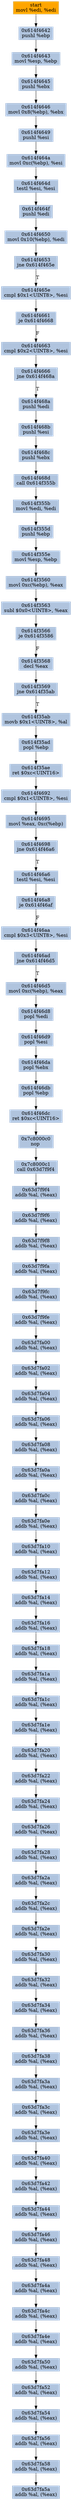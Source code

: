 digraph G {
node[shape=rectangle,style=filled,fillcolor=lightsteelblue,color=lightsteelblue]
bgcolor="transparent"
a0x614f4640movl_edi_edi[label="start\nmovl %edi, %edi",color="lightgrey",fillcolor="orange"];
a0x614f4642pushl_ebp[label="0x614f4642\npushl %ebp"];
a0x614f4643movl_esp_ebp[label="0x614f4643\nmovl %esp, %ebp"];
a0x614f4645pushl_ebx[label="0x614f4645\npushl %ebx"];
a0x614f4646movl_0x8ebp__ebx[label="0x614f4646\nmovl 0x8(%ebp), %ebx"];
a0x614f4649pushl_esi[label="0x614f4649\npushl %esi"];
a0x614f464amovl_0xcebp__esi[label="0x614f464a\nmovl 0xc(%ebp), %esi"];
a0x614f464dtestl_esi_esi[label="0x614f464d\ntestl %esi, %esi"];
a0x614f464fpushl_edi[label="0x614f464f\npushl %edi"];
a0x614f4650movl_0x10ebp__edi[label="0x614f4650\nmovl 0x10(%ebp), %edi"];
a0x614f4653jne_0x614f465e[label="0x614f4653\njne 0x614f465e"];
a0x614f465ecmpl_0x1UINT8_esi[label="0x614f465e\ncmpl $0x1<UINT8>, %esi"];
a0x614f4661je_0x614f4668[label="0x614f4661\nje 0x614f4668"];
a0x614f4663cmpl_0x2UINT8_esi[label="0x614f4663\ncmpl $0x2<UINT8>, %esi"];
a0x614f4666jne_0x614f468a[label="0x614f4666\njne 0x614f468a"];
a0x614f468apushl_edi[label="0x614f468a\npushl %edi"];
a0x614f468bpushl_esi[label="0x614f468b\npushl %esi"];
a0x614f468cpushl_ebx[label="0x614f468c\npushl %ebx"];
a0x614f468dcall_0x614f355b[label="0x614f468d\ncall 0x614f355b"];
a0x614f355bmovl_edi_edi[label="0x614f355b\nmovl %edi, %edi"];
a0x614f355dpushl_ebp[label="0x614f355d\npushl %ebp"];
a0x614f355emovl_esp_ebp[label="0x614f355e\nmovl %esp, %ebp"];
a0x614f3560movl_0xcebp__eax[label="0x614f3560\nmovl 0xc(%ebp), %eax"];
a0x614f3563subl_0x0UINT8_eax[label="0x614f3563\nsubl $0x0<UINT8>, %eax"];
a0x614f3566je_0x614f3586[label="0x614f3566\nje 0x614f3586"];
a0x614f3568decl_eax[label="0x614f3568\ndecl %eax"];
a0x614f3569jne_0x614f35ab[label="0x614f3569\njne 0x614f35ab"];
a0x614f35abmovb_0x1UINT8_al[label="0x614f35ab\nmovb $0x1<UINT8>, %al"];
a0x614f35adpopl_ebp[label="0x614f35ad\npopl %ebp"];
a0x614f35aeret_0xcUINT16[label="0x614f35ae\nret $0xc<UINT16>"];
a0x614f4692cmpl_0x1UINT8_esi[label="0x614f4692\ncmpl $0x1<UINT8>, %esi"];
a0x614f4695movl_eax_0xcebp_[label="0x614f4695\nmovl %eax, 0xc(%ebp)"];
a0x614f4698jne_0x614f46a6[label="0x614f4698\njne 0x614f46a6"];
a0x614f46a6testl_esi_esi[label="0x614f46a6\ntestl %esi, %esi"];
a0x614f46a8je_0x614f46af[label="0x614f46a8\nje 0x614f46af"];
a0x614f46aacmpl_0x3UINT8_esi[label="0x614f46aa\ncmpl $0x3<UINT8>, %esi"];
a0x614f46adjne_0x614f46d5[label="0x614f46ad\njne 0x614f46d5"];
a0x614f46d5movl_0xcebp__eax[label="0x614f46d5\nmovl 0xc(%ebp), %eax"];
a0x614f46d8popl_edi[label="0x614f46d8\npopl %edi"];
a0x614f46d9popl_esi[label="0x614f46d9\npopl %esi"];
a0x614f46dapopl_ebx[label="0x614f46da\npopl %ebx"];
a0x614f46dbpopl_ebp[label="0x614f46db\npopl %ebp"];
a0x614f46dcret_0xcUINT16[label="0x614f46dc\nret $0xc<UINT16>"];
a0x7c8000c0nop_[label="0x7c8000c0\nnop "];
a0x7c8000c1call_0x63d7f9f4[label="0x7c8000c1\ncall 0x63d7f9f4"];
a0x63d7f9f4addb_al_eax_[label="0x63d7f9f4\naddb %al, (%eax)"];
a0x63d7f9f6addb_al_eax_[label="0x63d7f9f6\naddb %al, (%eax)"];
a0x63d7f9f8addb_al_eax_[label="0x63d7f9f8\naddb %al, (%eax)"];
a0x63d7f9faaddb_al_eax_[label="0x63d7f9fa\naddb %al, (%eax)"];
a0x63d7f9fcaddb_al_eax_[label="0x63d7f9fc\naddb %al, (%eax)"];
a0x63d7f9feaddb_al_eax_[label="0x63d7f9fe\naddb %al, (%eax)"];
a0x63d7fa00addb_al_eax_[label="0x63d7fa00\naddb %al, (%eax)"];
a0x63d7fa02addb_al_eax_[label="0x63d7fa02\naddb %al, (%eax)"];
a0x63d7fa04addb_al_eax_[label="0x63d7fa04\naddb %al, (%eax)"];
a0x63d7fa06addb_al_eax_[label="0x63d7fa06\naddb %al, (%eax)"];
a0x63d7fa08addb_al_eax_[label="0x63d7fa08\naddb %al, (%eax)"];
a0x63d7fa0aaddb_al_eax_[label="0x63d7fa0a\naddb %al, (%eax)"];
a0x63d7fa0caddb_al_eax_[label="0x63d7fa0c\naddb %al, (%eax)"];
a0x63d7fa0eaddb_al_eax_[label="0x63d7fa0e\naddb %al, (%eax)"];
a0x63d7fa10addb_al_eax_[label="0x63d7fa10\naddb %al, (%eax)"];
a0x63d7fa12addb_al_eax_[label="0x63d7fa12\naddb %al, (%eax)"];
a0x63d7fa14addb_al_eax_[label="0x63d7fa14\naddb %al, (%eax)"];
a0x63d7fa16addb_al_eax_[label="0x63d7fa16\naddb %al, (%eax)"];
a0x63d7fa18addb_al_eax_[label="0x63d7fa18\naddb %al, (%eax)"];
a0x63d7fa1aaddb_al_eax_[label="0x63d7fa1a\naddb %al, (%eax)"];
a0x63d7fa1caddb_al_eax_[label="0x63d7fa1c\naddb %al, (%eax)"];
a0x63d7fa1eaddb_al_eax_[label="0x63d7fa1e\naddb %al, (%eax)"];
a0x63d7fa20addb_al_eax_[label="0x63d7fa20\naddb %al, (%eax)"];
a0x63d7fa22addb_al_eax_[label="0x63d7fa22\naddb %al, (%eax)"];
a0x63d7fa24addb_al_eax_[label="0x63d7fa24\naddb %al, (%eax)"];
a0x63d7fa26addb_al_eax_[label="0x63d7fa26\naddb %al, (%eax)"];
a0x63d7fa28addb_al_eax_[label="0x63d7fa28\naddb %al, (%eax)"];
a0x63d7fa2aaddb_al_eax_[label="0x63d7fa2a\naddb %al, (%eax)"];
a0x63d7fa2caddb_al_eax_[label="0x63d7fa2c\naddb %al, (%eax)"];
a0x63d7fa2eaddb_al_eax_[label="0x63d7fa2e\naddb %al, (%eax)"];
a0x63d7fa30addb_al_eax_[label="0x63d7fa30\naddb %al, (%eax)"];
a0x63d7fa32addb_al_eax_[label="0x63d7fa32\naddb %al, (%eax)"];
a0x63d7fa34addb_al_eax_[label="0x63d7fa34\naddb %al, (%eax)"];
a0x63d7fa36addb_al_eax_[label="0x63d7fa36\naddb %al, (%eax)"];
a0x63d7fa38addb_al_eax_[label="0x63d7fa38\naddb %al, (%eax)"];
a0x63d7fa3aaddb_al_eax_[label="0x63d7fa3a\naddb %al, (%eax)"];
a0x63d7fa3caddb_al_eax_[label="0x63d7fa3c\naddb %al, (%eax)"];
a0x63d7fa3eaddb_al_eax_[label="0x63d7fa3e\naddb %al, (%eax)"];
a0x63d7fa40addb_al_eax_[label="0x63d7fa40\naddb %al, (%eax)"];
a0x63d7fa42addb_al_eax_[label="0x63d7fa42\naddb %al, (%eax)"];
a0x63d7fa44addb_al_eax_[label="0x63d7fa44\naddb %al, (%eax)"];
a0x63d7fa46addb_al_eax_[label="0x63d7fa46\naddb %al, (%eax)"];
a0x63d7fa48addb_al_eax_[label="0x63d7fa48\naddb %al, (%eax)"];
a0x63d7fa4aaddb_al_eax_[label="0x63d7fa4a\naddb %al, (%eax)"];
a0x63d7fa4caddb_al_eax_[label="0x63d7fa4c\naddb %al, (%eax)"];
a0x63d7fa4eaddb_al_eax_[label="0x63d7fa4e\naddb %al, (%eax)"];
a0x63d7fa50addb_al_eax_[label="0x63d7fa50\naddb %al, (%eax)"];
a0x63d7fa52addb_al_eax_[label="0x63d7fa52\naddb %al, (%eax)"];
a0x63d7fa54addb_al_eax_[label="0x63d7fa54\naddb %al, (%eax)"];
a0x63d7fa56addb_al_eax_[label="0x63d7fa56\naddb %al, (%eax)"];
a0x63d7fa58addb_al_eax_[label="0x63d7fa58\naddb %al, (%eax)"];
a0x63d7fa5aaddb_al_eax_[label="0x63d7fa5a\naddb %al, (%eax)"];
a0x614f4640movl_edi_edi -> a0x614f4642pushl_ebp [color="#000000"];
a0x614f4642pushl_ebp -> a0x614f4643movl_esp_ebp [color="#000000"];
a0x614f4643movl_esp_ebp -> a0x614f4645pushl_ebx [color="#000000"];
a0x614f4645pushl_ebx -> a0x614f4646movl_0x8ebp__ebx [color="#000000"];
a0x614f4646movl_0x8ebp__ebx -> a0x614f4649pushl_esi [color="#000000"];
a0x614f4649pushl_esi -> a0x614f464amovl_0xcebp__esi [color="#000000"];
a0x614f464amovl_0xcebp__esi -> a0x614f464dtestl_esi_esi [color="#000000"];
a0x614f464dtestl_esi_esi -> a0x614f464fpushl_edi [color="#000000"];
a0x614f464fpushl_edi -> a0x614f4650movl_0x10ebp__edi [color="#000000"];
a0x614f4650movl_0x10ebp__edi -> a0x614f4653jne_0x614f465e [color="#000000"];
a0x614f4653jne_0x614f465e -> a0x614f465ecmpl_0x1UINT8_esi [color="#000000",label="T"];
a0x614f465ecmpl_0x1UINT8_esi -> a0x614f4661je_0x614f4668 [color="#000000"];
a0x614f4661je_0x614f4668 -> a0x614f4663cmpl_0x2UINT8_esi [color="#000000",label="F"];
a0x614f4663cmpl_0x2UINT8_esi -> a0x614f4666jne_0x614f468a [color="#000000"];
a0x614f4666jne_0x614f468a -> a0x614f468apushl_edi [color="#000000",label="T"];
a0x614f468apushl_edi -> a0x614f468bpushl_esi [color="#000000"];
a0x614f468bpushl_esi -> a0x614f468cpushl_ebx [color="#000000"];
a0x614f468cpushl_ebx -> a0x614f468dcall_0x614f355b [color="#000000"];
a0x614f468dcall_0x614f355b -> a0x614f355bmovl_edi_edi [color="#000000"];
a0x614f355bmovl_edi_edi -> a0x614f355dpushl_ebp [color="#000000"];
a0x614f355dpushl_ebp -> a0x614f355emovl_esp_ebp [color="#000000"];
a0x614f355emovl_esp_ebp -> a0x614f3560movl_0xcebp__eax [color="#000000"];
a0x614f3560movl_0xcebp__eax -> a0x614f3563subl_0x0UINT8_eax [color="#000000"];
a0x614f3563subl_0x0UINT8_eax -> a0x614f3566je_0x614f3586 [color="#000000"];
a0x614f3566je_0x614f3586 -> a0x614f3568decl_eax [color="#000000",label="F"];
a0x614f3568decl_eax -> a0x614f3569jne_0x614f35ab [color="#000000"];
a0x614f3569jne_0x614f35ab -> a0x614f35abmovb_0x1UINT8_al [color="#000000",label="T"];
a0x614f35abmovb_0x1UINT8_al -> a0x614f35adpopl_ebp [color="#000000"];
a0x614f35adpopl_ebp -> a0x614f35aeret_0xcUINT16 [color="#000000"];
a0x614f35aeret_0xcUINT16 -> a0x614f4692cmpl_0x1UINT8_esi [color="#000000"];
a0x614f4692cmpl_0x1UINT8_esi -> a0x614f4695movl_eax_0xcebp_ [color="#000000"];
a0x614f4695movl_eax_0xcebp_ -> a0x614f4698jne_0x614f46a6 [color="#000000"];
a0x614f4698jne_0x614f46a6 -> a0x614f46a6testl_esi_esi [color="#000000",label="T"];
a0x614f46a6testl_esi_esi -> a0x614f46a8je_0x614f46af [color="#000000"];
a0x614f46a8je_0x614f46af -> a0x614f46aacmpl_0x3UINT8_esi [color="#000000",label="F"];
a0x614f46aacmpl_0x3UINT8_esi -> a0x614f46adjne_0x614f46d5 [color="#000000"];
a0x614f46adjne_0x614f46d5 -> a0x614f46d5movl_0xcebp__eax [color="#000000",label="T"];
a0x614f46d5movl_0xcebp__eax -> a0x614f46d8popl_edi [color="#000000"];
a0x614f46d8popl_edi -> a0x614f46d9popl_esi [color="#000000"];
a0x614f46d9popl_esi -> a0x614f46dapopl_ebx [color="#000000"];
a0x614f46dapopl_ebx -> a0x614f46dbpopl_ebp [color="#000000"];
a0x614f46dbpopl_ebp -> a0x614f46dcret_0xcUINT16 [color="#000000"];
a0x614f46dcret_0xcUINT16 -> a0x7c8000c0nop_ [color="#000000"];
a0x7c8000c0nop_ -> a0x7c8000c1call_0x63d7f9f4 [color="#000000"];
a0x7c8000c1call_0x63d7f9f4 -> a0x63d7f9f4addb_al_eax_ [color="#000000"];
a0x63d7f9f4addb_al_eax_ -> a0x63d7f9f6addb_al_eax_ [color="#000000"];
a0x63d7f9f6addb_al_eax_ -> a0x63d7f9f8addb_al_eax_ [color="#000000"];
a0x63d7f9f8addb_al_eax_ -> a0x63d7f9faaddb_al_eax_ [color="#000000"];
a0x63d7f9faaddb_al_eax_ -> a0x63d7f9fcaddb_al_eax_ [color="#000000"];
a0x63d7f9fcaddb_al_eax_ -> a0x63d7f9feaddb_al_eax_ [color="#000000"];
a0x63d7f9feaddb_al_eax_ -> a0x63d7fa00addb_al_eax_ [color="#000000"];
a0x63d7fa00addb_al_eax_ -> a0x63d7fa02addb_al_eax_ [color="#000000"];
a0x63d7fa02addb_al_eax_ -> a0x63d7fa04addb_al_eax_ [color="#000000"];
a0x63d7fa04addb_al_eax_ -> a0x63d7fa06addb_al_eax_ [color="#000000"];
a0x63d7fa06addb_al_eax_ -> a0x63d7fa08addb_al_eax_ [color="#000000"];
a0x63d7fa08addb_al_eax_ -> a0x63d7fa0aaddb_al_eax_ [color="#000000"];
a0x63d7fa0aaddb_al_eax_ -> a0x63d7fa0caddb_al_eax_ [color="#000000"];
a0x63d7fa0caddb_al_eax_ -> a0x63d7fa0eaddb_al_eax_ [color="#000000"];
a0x63d7fa0eaddb_al_eax_ -> a0x63d7fa10addb_al_eax_ [color="#000000"];
a0x63d7fa10addb_al_eax_ -> a0x63d7fa12addb_al_eax_ [color="#000000"];
a0x63d7fa12addb_al_eax_ -> a0x63d7fa14addb_al_eax_ [color="#000000"];
a0x63d7fa14addb_al_eax_ -> a0x63d7fa16addb_al_eax_ [color="#000000"];
a0x63d7fa16addb_al_eax_ -> a0x63d7fa18addb_al_eax_ [color="#000000"];
a0x63d7fa18addb_al_eax_ -> a0x63d7fa1aaddb_al_eax_ [color="#000000"];
a0x63d7fa1aaddb_al_eax_ -> a0x63d7fa1caddb_al_eax_ [color="#000000"];
a0x63d7fa1caddb_al_eax_ -> a0x63d7fa1eaddb_al_eax_ [color="#000000"];
a0x63d7fa1eaddb_al_eax_ -> a0x63d7fa20addb_al_eax_ [color="#000000"];
a0x63d7fa20addb_al_eax_ -> a0x63d7fa22addb_al_eax_ [color="#000000"];
a0x63d7fa22addb_al_eax_ -> a0x63d7fa24addb_al_eax_ [color="#000000"];
a0x63d7fa24addb_al_eax_ -> a0x63d7fa26addb_al_eax_ [color="#000000"];
a0x63d7fa26addb_al_eax_ -> a0x63d7fa28addb_al_eax_ [color="#000000"];
a0x63d7fa28addb_al_eax_ -> a0x63d7fa2aaddb_al_eax_ [color="#000000"];
a0x63d7fa2aaddb_al_eax_ -> a0x63d7fa2caddb_al_eax_ [color="#000000"];
a0x63d7fa2caddb_al_eax_ -> a0x63d7fa2eaddb_al_eax_ [color="#000000"];
a0x63d7fa2eaddb_al_eax_ -> a0x63d7fa30addb_al_eax_ [color="#000000"];
a0x63d7fa30addb_al_eax_ -> a0x63d7fa32addb_al_eax_ [color="#000000"];
a0x63d7fa32addb_al_eax_ -> a0x63d7fa34addb_al_eax_ [color="#000000"];
a0x63d7fa34addb_al_eax_ -> a0x63d7fa36addb_al_eax_ [color="#000000"];
a0x63d7fa36addb_al_eax_ -> a0x63d7fa38addb_al_eax_ [color="#000000"];
a0x63d7fa38addb_al_eax_ -> a0x63d7fa3aaddb_al_eax_ [color="#000000"];
a0x63d7fa3aaddb_al_eax_ -> a0x63d7fa3caddb_al_eax_ [color="#000000"];
a0x63d7fa3caddb_al_eax_ -> a0x63d7fa3eaddb_al_eax_ [color="#000000"];
a0x63d7fa3eaddb_al_eax_ -> a0x63d7fa40addb_al_eax_ [color="#000000"];
a0x63d7fa40addb_al_eax_ -> a0x63d7fa42addb_al_eax_ [color="#000000"];
a0x63d7fa42addb_al_eax_ -> a0x63d7fa44addb_al_eax_ [color="#000000"];
a0x63d7fa44addb_al_eax_ -> a0x63d7fa46addb_al_eax_ [color="#000000"];
a0x63d7fa46addb_al_eax_ -> a0x63d7fa48addb_al_eax_ [color="#000000"];
a0x63d7fa48addb_al_eax_ -> a0x63d7fa4aaddb_al_eax_ [color="#000000"];
a0x63d7fa4aaddb_al_eax_ -> a0x63d7fa4caddb_al_eax_ [color="#000000"];
a0x63d7fa4caddb_al_eax_ -> a0x63d7fa4eaddb_al_eax_ [color="#000000"];
a0x63d7fa4eaddb_al_eax_ -> a0x63d7fa50addb_al_eax_ [color="#000000"];
a0x63d7fa50addb_al_eax_ -> a0x63d7fa52addb_al_eax_ [color="#000000"];
a0x63d7fa52addb_al_eax_ -> a0x63d7fa54addb_al_eax_ [color="#000000"];
a0x63d7fa54addb_al_eax_ -> a0x63d7fa56addb_al_eax_ [color="#000000"];
a0x63d7fa56addb_al_eax_ -> a0x63d7fa58addb_al_eax_ [color="#000000"];
a0x63d7fa58addb_al_eax_ -> a0x63d7fa5aaddb_al_eax_ [color="#000000"];
}
